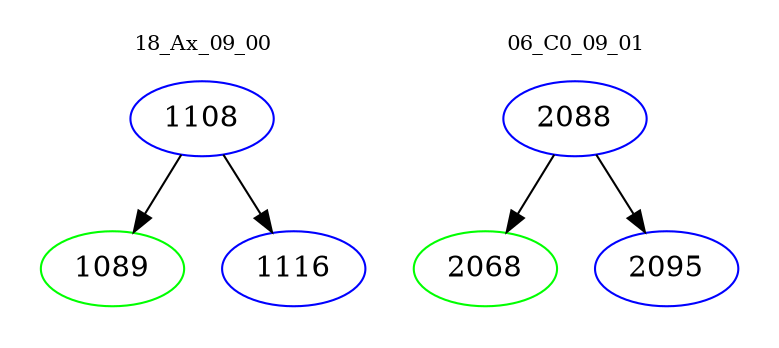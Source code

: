 digraph{
subgraph cluster_0 {
color = white
label = "18_Ax_09_00";
fontsize=10;
T0_1108 [label="1108", color="blue"]
T0_1108 -> T0_1089 [color="black"]
T0_1089 [label="1089", color="green"]
T0_1108 -> T0_1116 [color="black"]
T0_1116 [label="1116", color="blue"]
}
subgraph cluster_1 {
color = white
label = "06_C0_09_01";
fontsize=10;
T1_2088 [label="2088", color="blue"]
T1_2088 -> T1_2068 [color="black"]
T1_2068 [label="2068", color="green"]
T1_2088 -> T1_2095 [color="black"]
T1_2095 [label="2095", color="blue"]
}
}
